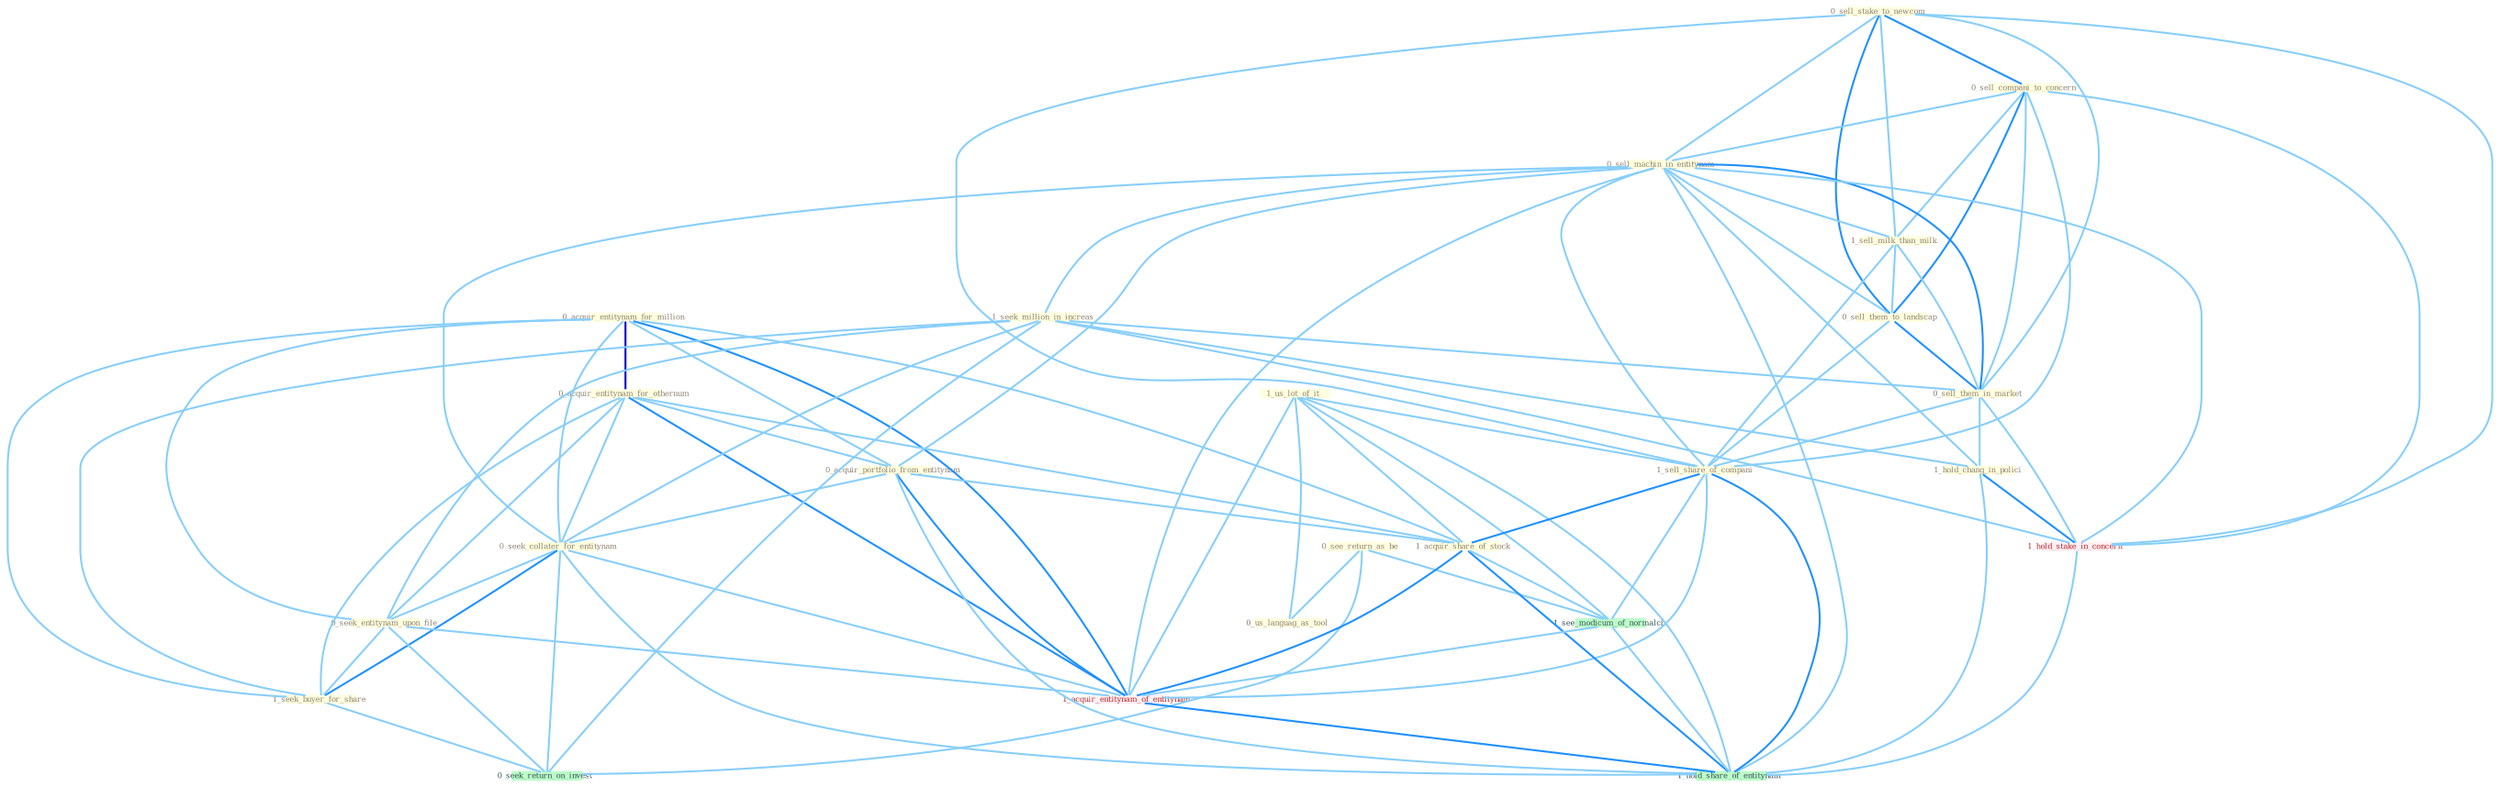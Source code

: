 Graph G{ 
    node
    [shape=polygon,style=filled,width=.5,height=.06,color="#BDFCC9",fixedsize=true,fontsize=4,
    fontcolor="#2f4f4f"];
    {node
    [color="#ffffe0", fontcolor="#8b7d6b"] "0_acquir_entitynam_for_million " "0_sell_stake_to_newcom " "0_sell_compani_to_concern " "0_acquir_entitynam_for_othernum " "0_sell_machin_in_entitynam " "0_acquir_portfolio_from_entitynam " "1_us_lot_of_it " "0_see_return_as_be " "1_seek_million_in_increas " "1_sell_milk_than_milk " "0_seek_collater_for_entitynam " "0_sell_them_to_landscap " "0_us_languag_as_tool " "0_sell_them_in_market " "1_sell_share_of_compani " "0_seek_entitynam_upon_file " "1_acquir_share_of_stock " "1_hold_chang_in_polici " "1_seek_buyer_for_share "}
{node [color="#fff0f5", fontcolor="#b22222"] "1_hold_stake_in_concern " "1_acquir_entitynam_of_entitynam "}
edge [color="#B0E2FF"];

	"0_acquir_entitynam_for_million " -- "0_acquir_entitynam_for_othernum " [w="3", color="#0000cd" , len=0.6];
	"0_acquir_entitynam_for_million " -- "0_acquir_portfolio_from_entitynam " [w="1", color="#87cefa" ];
	"0_acquir_entitynam_for_million " -- "0_seek_collater_for_entitynam " [w="1", color="#87cefa" ];
	"0_acquir_entitynam_for_million " -- "0_seek_entitynam_upon_file " [w="1", color="#87cefa" ];
	"0_acquir_entitynam_for_million " -- "1_acquir_share_of_stock " [w="1", color="#87cefa" ];
	"0_acquir_entitynam_for_million " -- "1_seek_buyer_for_share " [w="1", color="#87cefa" ];
	"0_acquir_entitynam_for_million " -- "1_acquir_entitynam_of_entitynam " [w="2", color="#1e90ff" , len=0.8];
	"0_sell_stake_to_newcom " -- "0_sell_compani_to_concern " [w="2", color="#1e90ff" , len=0.8];
	"0_sell_stake_to_newcom " -- "0_sell_machin_in_entitynam " [w="1", color="#87cefa" ];
	"0_sell_stake_to_newcom " -- "1_sell_milk_than_milk " [w="1", color="#87cefa" ];
	"0_sell_stake_to_newcom " -- "0_sell_them_to_landscap " [w="2", color="#1e90ff" , len=0.8];
	"0_sell_stake_to_newcom " -- "0_sell_them_in_market " [w="1", color="#87cefa" ];
	"0_sell_stake_to_newcom " -- "1_sell_share_of_compani " [w="1", color="#87cefa" ];
	"0_sell_stake_to_newcom " -- "1_hold_stake_in_concern " [w="1", color="#87cefa" ];
	"0_sell_compani_to_concern " -- "0_sell_machin_in_entitynam " [w="1", color="#87cefa" ];
	"0_sell_compani_to_concern " -- "1_sell_milk_than_milk " [w="1", color="#87cefa" ];
	"0_sell_compani_to_concern " -- "0_sell_them_to_landscap " [w="2", color="#1e90ff" , len=0.8];
	"0_sell_compani_to_concern " -- "0_sell_them_in_market " [w="1", color="#87cefa" ];
	"0_sell_compani_to_concern " -- "1_sell_share_of_compani " [w="1", color="#87cefa" ];
	"0_sell_compani_to_concern " -- "1_hold_stake_in_concern " [w="1", color="#87cefa" ];
	"0_acquir_entitynam_for_othernum " -- "0_acquir_portfolio_from_entitynam " [w="1", color="#87cefa" ];
	"0_acquir_entitynam_for_othernum " -- "0_seek_collater_for_entitynam " [w="1", color="#87cefa" ];
	"0_acquir_entitynam_for_othernum " -- "0_seek_entitynam_upon_file " [w="1", color="#87cefa" ];
	"0_acquir_entitynam_for_othernum " -- "1_acquir_share_of_stock " [w="1", color="#87cefa" ];
	"0_acquir_entitynam_for_othernum " -- "1_seek_buyer_for_share " [w="1", color="#87cefa" ];
	"0_acquir_entitynam_for_othernum " -- "1_acquir_entitynam_of_entitynam " [w="2", color="#1e90ff" , len=0.8];
	"0_sell_machin_in_entitynam " -- "0_acquir_portfolio_from_entitynam " [w="1", color="#87cefa" ];
	"0_sell_machin_in_entitynam " -- "1_seek_million_in_increas " [w="1", color="#87cefa" ];
	"0_sell_machin_in_entitynam " -- "1_sell_milk_than_milk " [w="1", color="#87cefa" ];
	"0_sell_machin_in_entitynam " -- "0_seek_collater_for_entitynam " [w="1", color="#87cefa" ];
	"0_sell_machin_in_entitynam " -- "0_sell_them_to_landscap " [w="1", color="#87cefa" ];
	"0_sell_machin_in_entitynam " -- "0_sell_them_in_market " [w="2", color="#1e90ff" , len=0.8];
	"0_sell_machin_in_entitynam " -- "1_sell_share_of_compani " [w="1", color="#87cefa" ];
	"0_sell_machin_in_entitynam " -- "1_hold_chang_in_polici " [w="1", color="#87cefa" ];
	"0_sell_machin_in_entitynam " -- "1_hold_stake_in_concern " [w="1", color="#87cefa" ];
	"0_sell_machin_in_entitynam " -- "1_acquir_entitynam_of_entitynam " [w="1", color="#87cefa" ];
	"0_sell_machin_in_entitynam " -- "1_hold_share_of_entitynam " [w="1", color="#87cefa" ];
	"0_acquir_portfolio_from_entitynam " -- "0_seek_collater_for_entitynam " [w="1", color="#87cefa" ];
	"0_acquir_portfolio_from_entitynam " -- "1_acquir_share_of_stock " [w="1", color="#87cefa" ];
	"0_acquir_portfolio_from_entitynam " -- "1_acquir_entitynam_of_entitynam " [w="2", color="#1e90ff" , len=0.8];
	"0_acquir_portfolio_from_entitynam " -- "1_hold_share_of_entitynam " [w="1", color="#87cefa" ];
	"1_us_lot_of_it " -- "0_us_languag_as_tool " [w="1", color="#87cefa" ];
	"1_us_lot_of_it " -- "1_sell_share_of_compani " [w="1", color="#87cefa" ];
	"1_us_lot_of_it " -- "1_acquir_share_of_stock " [w="1", color="#87cefa" ];
	"1_us_lot_of_it " -- "1_see_modicum_of_normalci " [w="1", color="#87cefa" ];
	"1_us_lot_of_it " -- "1_acquir_entitynam_of_entitynam " [w="1", color="#87cefa" ];
	"1_us_lot_of_it " -- "1_hold_share_of_entitynam " [w="1", color="#87cefa" ];
	"0_see_return_as_be " -- "0_us_languag_as_tool " [w="1", color="#87cefa" ];
	"0_see_return_as_be " -- "0_seek_return_on_invest " [w="1", color="#87cefa" ];
	"0_see_return_as_be " -- "1_see_modicum_of_normalci " [w="1", color="#87cefa" ];
	"1_seek_million_in_increas " -- "0_seek_collater_for_entitynam " [w="1", color="#87cefa" ];
	"1_seek_million_in_increas " -- "0_sell_them_in_market " [w="1", color="#87cefa" ];
	"1_seek_million_in_increas " -- "0_seek_entitynam_upon_file " [w="1", color="#87cefa" ];
	"1_seek_million_in_increas " -- "1_hold_chang_in_polici " [w="1", color="#87cefa" ];
	"1_seek_million_in_increas " -- "1_seek_buyer_for_share " [w="1", color="#87cefa" ];
	"1_seek_million_in_increas " -- "1_hold_stake_in_concern " [w="1", color="#87cefa" ];
	"1_seek_million_in_increas " -- "0_seek_return_on_invest " [w="1", color="#87cefa" ];
	"1_sell_milk_than_milk " -- "0_sell_them_to_landscap " [w="1", color="#87cefa" ];
	"1_sell_milk_than_milk " -- "0_sell_them_in_market " [w="1", color="#87cefa" ];
	"1_sell_milk_than_milk " -- "1_sell_share_of_compani " [w="1", color="#87cefa" ];
	"0_seek_collater_for_entitynam " -- "0_seek_entitynam_upon_file " [w="1", color="#87cefa" ];
	"0_seek_collater_for_entitynam " -- "1_seek_buyer_for_share " [w="2", color="#1e90ff" , len=0.8];
	"0_seek_collater_for_entitynam " -- "0_seek_return_on_invest " [w="1", color="#87cefa" ];
	"0_seek_collater_for_entitynam " -- "1_acquir_entitynam_of_entitynam " [w="1", color="#87cefa" ];
	"0_seek_collater_for_entitynam " -- "1_hold_share_of_entitynam " [w="1", color="#87cefa" ];
	"0_sell_them_to_landscap " -- "0_sell_them_in_market " [w="2", color="#1e90ff" , len=0.8];
	"0_sell_them_to_landscap " -- "1_sell_share_of_compani " [w="1", color="#87cefa" ];
	"0_sell_them_in_market " -- "1_sell_share_of_compani " [w="1", color="#87cefa" ];
	"0_sell_them_in_market " -- "1_hold_chang_in_polici " [w="1", color="#87cefa" ];
	"0_sell_them_in_market " -- "1_hold_stake_in_concern " [w="1", color="#87cefa" ];
	"1_sell_share_of_compani " -- "1_acquir_share_of_stock " [w="2", color="#1e90ff" , len=0.8];
	"1_sell_share_of_compani " -- "1_see_modicum_of_normalci " [w="1", color="#87cefa" ];
	"1_sell_share_of_compani " -- "1_acquir_entitynam_of_entitynam " [w="1", color="#87cefa" ];
	"1_sell_share_of_compani " -- "1_hold_share_of_entitynam " [w="2", color="#1e90ff" , len=0.8];
	"0_seek_entitynam_upon_file " -- "1_seek_buyer_for_share " [w="1", color="#87cefa" ];
	"0_seek_entitynam_upon_file " -- "0_seek_return_on_invest " [w="1", color="#87cefa" ];
	"0_seek_entitynam_upon_file " -- "1_acquir_entitynam_of_entitynam " [w="1", color="#87cefa" ];
	"1_acquir_share_of_stock " -- "1_see_modicum_of_normalci " [w="1", color="#87cefa" ];
	"1_acquir_share_of_stock " -- "1_acquir_entitynam_of_entitynam " [w="2", color="#1e90ff" , len=0.8];
	"1_acquir_share_of_stock " -- "1_hold_share_of_entitynam " [w="2", color="#1e90ff" , len=0.8];
	"1_hold_chang_in_polici " -- "1_hold_stake_in_concern " [w="2", color="#1e90ff" , len=0.8];
	"1_hold_chang_in_polici " -- "1_hold_share_of_entitynam " [w="1", color="#87cefa" ];
	"1_seek_buyer_for_share " -- "0_seek_return_on_invest " [w="1", color="#87cefa" ];
	"1_hold_stake_in_concern " -- "1_hold_share_of_entitynam " [w="1", color="#87cefa" ];
	"1_see_modicum_of_normalci " -- "1_acquir_entitynam_of_entitynam " [w="1", color="#87cefa" ];
	"1_see_modicum_of_normalci " -- "1_hold_share_of_entitynam " [w="1", color="#87cefa" ];
	"1_acquir_entitynam_of_entitynam " -- "1_hold_share_of_entitynam " [w="2", color="#1e90ff" , len=0.8];
}